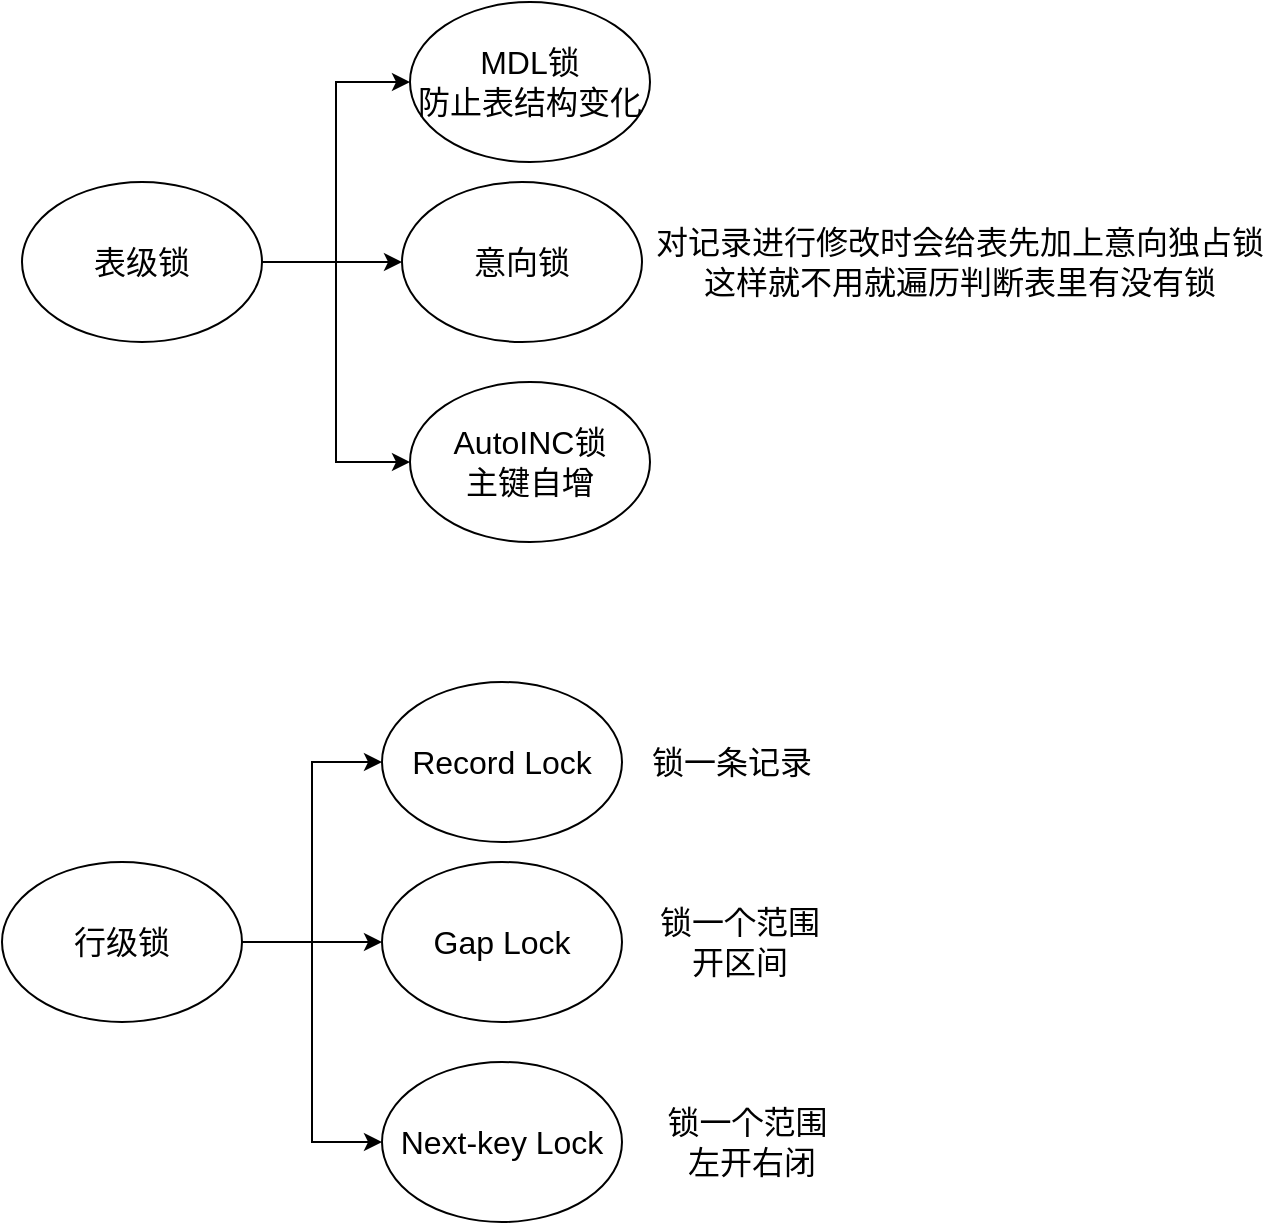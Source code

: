 <mxfile version="24.0.4" type="github">
  <diagram name="第 1 页" id="l5pCDogwGcKyGTqPoBz-">
    <mxGraphModel dx="1026" dy="651" grid="1" gridSize="10" guides="1" tooltips="1" connect="1" arrows="1" fold="1" page="1" pageScale="1" pageWidth="827" pageHeight="1169" math="0" shadow="0">
      <root>
        <mxCell id="0" />
        <mxCell id="1" parent="0" />
        <mxCell id="WyMl-sQzxoYsrFhzqmVi-3" style="edgeStyle=orthogonalEdgeStyle;rounded=0;orthogonalLoop=1;jettySize=auto;html=1;exitX=1;exitY=0.5;exitDx=0;exitDy=0;entryX=0;entryY=0.5;entryDx=0;entryDy=0;" edge="1" parent="1" source="WyMl-sQzxoYsrFhzqmVi-1" target="WyMl-sQzxoYsrFhzqmVi-2">
          <mxGeometry relative="1" as="geometry" />
        </mxCell>
        <mxCell id="WyMl-sQzxoYsrFhzqmVi-5" style="edgeStyle=orthogonalEdgeStyle;rounded=0;orthogonalLoop=1;jettySize=auto;html=1;exitX=1;exitY=0.5;exitDx=0;exitDy=0;" edge="1" parent="1" source="WyMl-sQzxoYsrFhzqmVi-1" target="WyMl-sQzxoYsrFhzqmVi-4">
          <mxGeometry relative="1" as="geometry" />
        </mxCell>
        <mxCell id="WyMl-sQzxoYsrFhzqmVi-11" style="edgeStyle=orthogonalEdgeStyle;rounded=0;orthogonalLoop=1;jettySize=auto;html=1;exitX=1;exitY=0.5;exitDx=0;exitDy=0;entryX=0;entryY=0.5;entryDx=0;entryDy=0;" edge="1" parent="1" source="WyMl-sQzxoYsrFhzqmVi-1" target="WyMl-sQzxoYsrFhzqmVi-10">
          <mxGeometry relative="1" as="geometry" />
        </mxCell>
        <mxCell id="WyMl-sQzxoYsrFhzqmVi-1" value="表级锁" style="ellipse;whiteSpace=wrap;html=1;fontSize=16;" vertex="1" parent="1">
          <mxGeometry x="100" y="270" width="120" height="80" as="geometry" />
        </mxCell>
        <mxCell id="WyMl-sQzxoYsrFhzqmVi-2" value="MDL锁&lt;div&gt;防止表结构变化&lt;/div&gt;" style="ellipse;whiteSpace=wrap;html=1;fontSize=16;" vertex="1" parent="1">
          <mxGeometry x="294" y="180" width="120" height="80" as="geometry" />
        </mxCell>
        <mxCell id="WyMl-sQzxoYsrFhzqmVi-4" value="意向锁" style="ellipse;whiteSpace=wrap;html=1;fontSize=16;" vertex="1" parent="1">
          <mxGeometry x="290" y="270" width="120" height="80" as="geometry" />
        </mxCell>
        <mxCell id="WyMl-sQzxoYsrFhzqmVi-8" value="对记录进行修改时会给表先加上意向独占锁&lt;div style=&quot;font-size: 16px;&quot;&gt;这样就不用就遍历判断表里有没有锁&lt;/div&gt;" style="text;html=1;align=center;verticalAlign=middle;whiteSpace=wrap;rounded=0;fontSize=16;" vertex="1" parent="1">
          <mxGeometry x="414" y="290" width="310" height="40" as="geometry" />
        </mxCell>
        <mxCell id="WyMl-sQzxoYsrFhzqmVi-10" value="AutoINC锁&lt;div&gt;主键自增&lt;/div&gt;" style="ellipse;whiteSpace=wrap;html=1;fontSize=16;" vertex="1" parent="1">
          <mxGeometry x="294" y="370" width="120" height="80" as="geometry" />
        </mxCell>
        <mxCell id="WyMl-sQzxoYsrFhzqmVi-16" style="edgeStyle=orthogonalEdgeStyle;rounded=0;orthogonalLoop=1;jettySize=auto;html=1;exitX=1;exitY=0.5;exitDx=0;exitDy=0;entryX=0;entryY=0.5;entryDx=0;entryDy=0;" edge="1" parent="1" source="WyMl-sQzxoYsrFhzqmVi-12" target="WyMl-sQzxoYsrFhzqmVi-13">
          <mxGeometry relative="1" as="geometry" />
        </mxCell>
        <mxCell id="WyMl-sQzxoYsrFhzqmVi-17" style="edgeStyle=orthogonalEdgeStyle;rounded=0;orthogonalLoop=1;jettySize=auto;html=1;exitX=1;exitY=0.5;exitDx=0;exitDy=0;entryX=0;entryY=0.5;entryDx=0;entryDy=0;" edge="1" parent="1" source="WyMl-sQzxoYsrFhzqmVi-12" target="WyMl-sQzxoYsrFhzqmVi-14">
          <mxGeometry relative="1" as="geometry" />
        </mxCell>
        <mxCell id="WyMl-sQzxoYsrFhzqmVi-18" style="edgeStyle=orthogonalEdgeStyle;rounded=0;orthogonalLoop=1;jettySize=auto;html=1;exitX=1;exitY=0.5;exitDx=0;exitDy=0;entryX=0;entryY=0.5;entryDx=0;entryDy=0;" edge="1" parent="1" source="WyMl-sQzxoYsrFhzqmVi-12" target="WyMl-sQzxoYsrFhzqmVi-15">
          <mxGeometry relative="1" as="geometry" />
        </mxCell>
        <mxCell id="WyMl-sQzxoYsrFhzqmVi-12" value="行级锁" style="ellipse;whiteSpace=wrap;html=1;fontSize=16;" vertex="1" parent="1">
          <mxGeometry x="90" y="610" width="120" height="80" as="geometry" />
        </mxCell>
        <mxCell id="WyMl-sQzxoYsrFhzqmVi-13" value="Record Lock" style="ellipse;whiteSpace=wrap;html=1;fontSize=16;" vertex="1" parent="1">
          <mxGeometry x="280" y="520" width="120" height="80" as="geometry" />
        </mxCell>
        <mxCell id="WyMl-sQzxoYsrFhzqmVi-14" value="Gap Lock" style="ellipse;whiteSpace=wrap;html=1;fontSize=16;" vertex="1" parent="1">
          <mxGeometry x="280" y="610" width="120" height="80" as="geometry" />
        </mxCell>
        <mxCell id="WyMl-sQzxoYsrFhzqmVi-15" value="Next-key Lock" style="ellipse;whiteSpace=wrap;html=1;fontSize=16;" vertex="1" parent="1">
          <mxGeometry x="280" y="710" width="120" height="80" as="geometry" />
        </mxCell>
        <mxCell id="WyMl-sQzxoYsrFhzqmVi-19" value="锁一条记录" style="text;html=1;align=center;verticalAlign=middle;whiteSpace=wrap;rounded=0;fontSize=16;" vertex="1" parent="1">
          <mxGeometry x="410" y="547.5" width="90" height="25" as="geometry" />
        </mxCell>
        <mxCell id="WyMl-sQzxoYsrFhzqmVi-20" value="锁一个范围 开区间" style="text;html=1;align=center;verticalAlign=middle;whiteSpace=wrap;rounded=0;fontSize=16;" vertex="1" parent="1">
          <mxGeometry x="414" y="633.75" width="90" height="32.5" as="geometry" />
        </mxCell>
        <mxCell id="WyMl-sQzxoYsrFhzqmVi-21" value="锁一个范围&amp;nbsp;&lt;div&gt;左开右闭&lt;/div&gt;" style="text;html=1;align=center;verticalAlign=middle;whiteSpace=wrap;rounded=0;fontSize=16;" vertex="1" parent="1">
          <mxGeometry x="420" y="733.75" width="90" height="32.5" as="geometry" />
        </mxCell>
      </root>
    </mxGraphModel>
  </diagram>
</mxfile>
